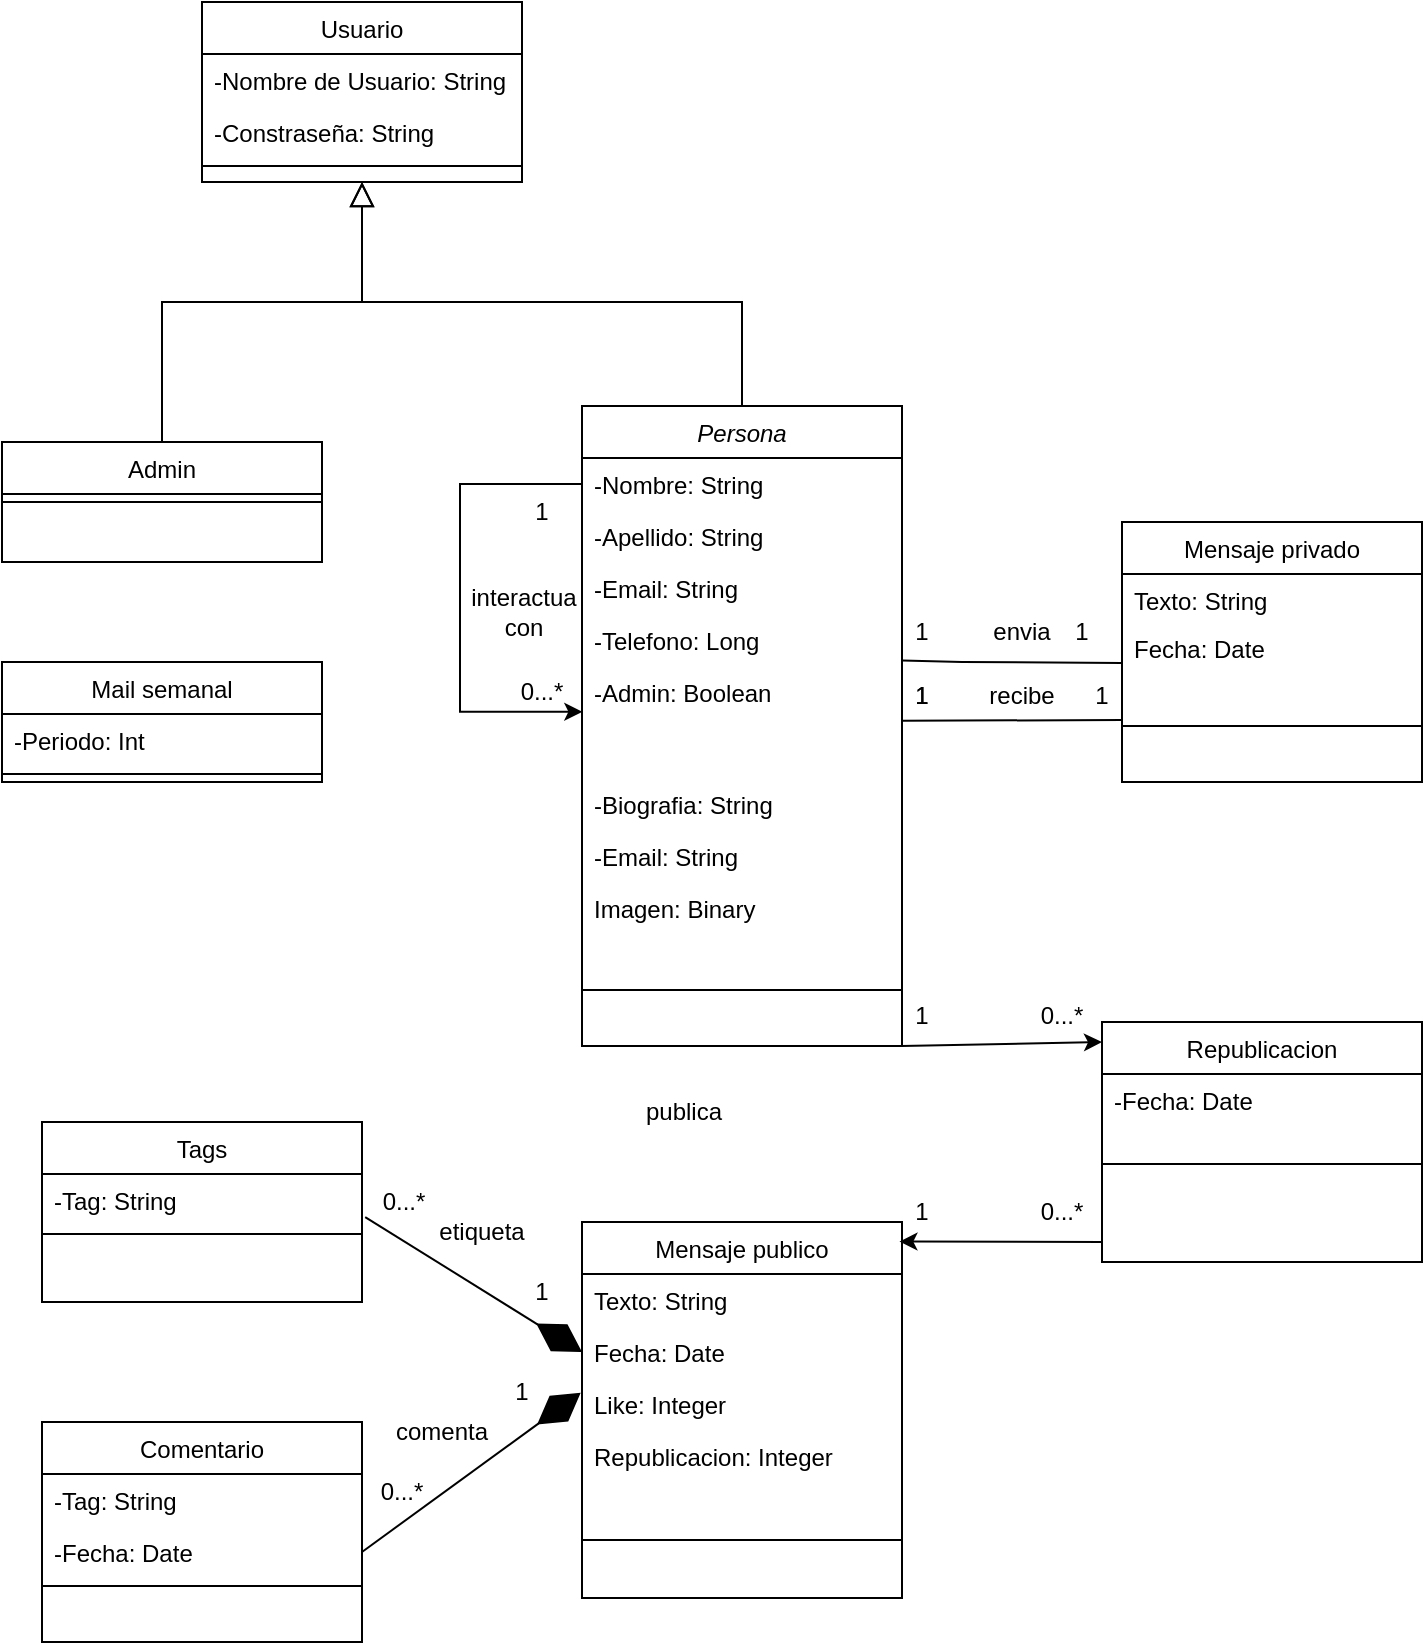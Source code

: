 <?xml version="1.0" encoding="UTF-8"?>
<mxfile version="21.3.8" type="google">
  <diagram id="C5RBs43oDa-KdzZeNtuy" name="Page-1">
    <mxGraphModel dx="880" dy="483" grid="1" gridSize="10" guides="1" tooltips="1" connect="1" arrows="1" fold="1" page="1" pageScale="1" pageWidth="827" pageHeight="1169" math="0" shadow="0">
      <root>
        <mxCell id="WIyWlLk6GJQsqaUBKTNV-0" />
        <mxCell id="WIyWlLk6GJQsqaUBKTNV-1" parent="WIyWlLk6GJQsqaUBKTNV-0" />
        <mxCell id="tFccwTenxu3zJuWFJaK_-4" value="Persona" style="swimlane;fontStyle=2;align=center;verticalAlign=top;childLayout=stackLayout;horizontal=1;startSize=26;horizontalStack=0;resizeParent=1;resizeLast=0;collapsible=1;marginBottom=0;rounded=0;shadow=0;strokeWidth=1;" parent="WIyWlLk6GJQsqaUBKTNV-1" vertex="1">
          <mxGeometry x="340" y="252" width="160" height="320" as="geometry">
            <mxRectangle x="1161" y="256" width="160" height="26" as="alternateBounds" />
          </mxGeometry>
        </mxCell>
        <mxCell id="tFccwTenxu3zJuWFJaK_-53" style="edgeStyle=orthogonalEdgeStyle;rounded=0;orthogonalLoop=1;jettySize=auto;html=1;exitX=0;exitY=0.5;exitDx=0;exitDy=0;entryX=0.001;entryY=0.88;entryDx=0;entryDy=0;entryPerimeter=0;" parent="tFccwTenxu3zJuWFJaK_-4" source="tFccwTenxu3zJuWFJaK_-6" target="tFccwTenxu3zJuWFJaK_-10" edge="1">
          <mxGeometry relative="1" as="geometry">
            <mxPoint x="-81" y="164" as="targetPoint" />
            <Array as="points">
              <mxPoint x="-61" y="39" />
              <mxPoint x="-61" y="153" />
            </Array>
          </mxGeometry>
        </mxCell>
        <mxCell id="tFccwTenxu3zJuWFJaK_-6" value="-Nombre: String" style="text;align=left;verticalAlign=top;spacingLeft=4;spacingRight=4;overflow=hidden;rotatable=0;points=[[0,0.5],[1,0.5]];portConstraint=eastwest;" parent="tFccwTenxu3zJuWFJaK_-4" vertex="1">
          <mxGeometry y="26" width="160" height="26" as="geometry" />
        </mxCell>
        <mxCell id="tFccwTenxu3zJuWFJaK_-7" value="-Apellido: String" style="text;align=left;verticalAlign=top;spacingLeft=4;spacingRight=4;overflow=hidden;rotatable=0;points=[[0,0.5],[1,0.5]];portConstraint=eastwest;rounded=0;shadow=0;html=0;" parent="tFccwTenxu3zJuWFJaK_-4" vertex="1">
          <mxGeometry y="52" width="160" height="26" as="geometry" />
        </mxCell>
        <mxCell id="tFccwTenxu3zJuWFJaK_-8" value="-Email: String" style="text;align=left;verticalAlign=top;spacingLeft=4;spacingRight=4;overflow=hidden;rotatable=0;points=[[0,0.5],[1,0.5]];portConstraint=eastwest;rounded=0;shadow=0;html=0;" parent="tFccwTenxu3zJuWFJaK_-4" vertex="1">
          <mxGeometry y="78" width="160" height="26" as="geometry" />
        </mxCell>
        <mxCell id="tFccwTenxu3zJuWFJaK_-9" value="-Telefono: Long" style="text;align=left;verticalAlign=top;spacingLeft=4;spacingRight=4;overflow=hidden;rotatable=0;points=[[0,0.5],[1,0.5]];portConstraint=eastwest;rounded=0;shadow=0;html=0;" parent="tFccwTenxu3zJuWFJaK_-4" vertex="1">
          <mxGeometry y="104" width="160" height="26" as="geometry" />
        </mxCell>
        <mxCell id="tFccwTenxu3zJuWFJaK_-10" value="-Admin: Boolean" style="text;align=left;verticalAlign=top;spacingLeft=4;spacingRight=4;overflow=hidden;rotatable=0;points=[[0,0.5],[1,0.5]];portConstraint=eastwest;rounded=0;shadow=0;html=0;" parent="tFccwTenxu3zJuWFJaK_-4" vertex="1">
          <mxGeometry y="130" width="160" height="26" as="geometry" />
        </mxCell>
        <mxCell id="tFccwTenxu3zJuWFJaK_-11" value="-Biografia: String" style="text;align=left;verticalAlign=top;spacingLeft=4;spacingRight=4;overflow=hidden;rotatable=0;points=[[0,0.5],[1,0.5]];portConstraint=eastwest;rounded=0;shadow=0;html=0;" parent="tFccwTenxu3zJuWFJaK_-4" vertex="1">
          <mxGeometry y="186" width="160" height="26" as="geometry" />
        </mxCell>
        <mxCell id="tFccwTenxu3zJuWFJaK_-12" value="-Email: String" style="text;align=left;verticalAlign=top;spacingLeft=4;spacingRight=4;overflow=hidden;rotatable=0;points=[[0,0.5],[1,0.5]];portConstraint=eastwest;rounded=0;shadow=0;html=0;" parent="tFccwTenxu3zJuWFJaK_-4" vertex="1">
          <mxGeometry y="212" width="160" height="26" as="geometry" />
        </mxCell>
        <mxCell id="tFccwTenxu3zJuWFJaK_-19" value="Imagen: Binary" style="text;align=left;verticalAlign=top;spacingLeft=4;spacingRight=4;overflow=hidden;rotatable=0;points=[[0,0.5],[1,0.5]];portConstraint=eastwest;rounded=0;shadow=0;html=0;" parent="tFccwTenxu3zJuWFJaK_-4" vertex="1">
          <mxGeometry y="238" width="160" height="26" as="geometry" />
        </mxCell>
        <mxCell id="tFccwTenxu3zJuWFJaK_-13" value="" style="line;html=1;strokeWidth=1;align=left;verticalAlign=middle;spacingTop=-1;spacingLeft=3;spacingRight=3;rotatable=0;labelPosition=right;points=[];portConstraint=eastwest;" parent="tFccwTenxu3zJuWFJaK_-4" vertex="1">
          <mxGeometry y="264" width="160" height="56" as="geometry" />
        </mxCell>
        <mxCell id="tFccwTenxu3zJuWFJaK_-14" value="Mensaje privado" style="swimlane;fontStyle=0;align=center;verticalAlign=top;childLayout=stackLayout;horizontal=1;startSize=26;horizontalStack=0;resizeParent=1;resizeLast=0;collapsible=1;marginBottom=0;rounded=0;shadow=0;strokeWidth=1;" parent="WIyWlLk6GJQsqaUBKTNV-1" vertex="1">
          <mxGeometry x="610" y="310" width="150" height="130" as="geometry">
            <mxRectangle x="130" y="380" width="160" height="26" as="alternateBounds" />
          </mxGeometry>
        </mxCell>
        <mxCell id="tFccwTenxu3zJuWFJaK_-15" value="Texto: String" style="text;align=left;verticalAlign=top;spacingLeft=4;spacingRight=4;overflow=hidden;rotatable=0;points=[[0,0.5],[1,0.5]];portConstraint=eastwest;" parent="tFccwTenxu3zJuWFJaK_-14" vertex="1">
          <mxGeometry y="26" width="150" height="24" as="geometry" />
        </mxCell>
        <mxCell id="tFccwTenxu3zJuWFJaK_-72" value="Fecha: Date" style="text;align=left;verticalAlign=top;spacingLeft=4;spacingRight=4;overflow=hidden;rotatable=0;points=[[0,0.5],[1,0.5]];portConstraint=eastwest;" parent="tFccwTenxu3zJuWFJaK_-14" vertex="1">
          <mxGeometry y="50" width="150" height="24" as="geometry" />
        </mxCell>
        <mxCell id="tFccwTenxu3zJuWFJaK_-74" value="" style="line;html=1;strokeWidth=1;align=left;verticalAlign=middle;spacingTop=-1;spacingLeft=3;spacingRight=3;rotatable=0;labelPosition=right;points=[];portConstraint=eastwest;" parent="tFccwTenxu3zJuWFJaK_-14" vertex="1">
          <mxGeometry y="74" width="150" height="56" as="geometry" />
        </mxCell>
        <mxCell id="tFccwTenxu3zJuWFJaK_-17" value="Mensaje publico" style="swimlane;fontStyle=0;align=center;verticalAlign=top;childLayout=stackLayout;horizontal=1;startSize=26;horizontalStack=0;resizeParent=1;resizeLast=0;collapsible=1;marginBottom=0;rounded=0;shadow=0;strokeWidth=1;" parent="WIyWlLk6GJQsqaUBKTNV-1" vertex="1">
          <mxGeometry x="340" y="660" width="160" height="188" as="geometry">
            <mxRectangle x="360" y="410" width="170" height="26" as="alternateBounds" />
          </mxGeometry>
        </mxCell>
        <mxCell id="tFccwTenxu3zJuWFJaK_-18" value="Texto: String" style="text;align=left;verticalAlign=top;spacingLeft=4;spacingRight=4;overflow=hidden;rotatable=0;points=[[0,0.5],[1,0.5]];portConstraint=eastwest;" parent="tFccwTenxu3zJuWFJaK_-17" vertex="1">
          <mxGeometry y="26" width="160" height="26" as="geometry" />
        </mxCell>
        <mxCell id="tFccwTenxu3zJuWFJaK_-20" value="Fecha: Date" style="text;align=left;verticalAlign=top;spacingLeft=4;spacingRight=4;overflow=hidden;rotatable=0;points=[[0,0.5],[1,0.5]];portConstraint=eastwest;rounded=0;shadow=0;html=0;" parent="tFccwTenxu3zJuWFJaK_-17" vertex="1">
          <mxGeometry y="52" width="160" height="26" as="geometry" />
        </mxCell>
        <mxCell id="tFccwTenxu3zJuWFJaK_-75" value="Like: Integer" style="text;align=left;verticalAlign=top;spacingLeft=4;spacingRight=4;overflow=hidden;rotatable=0;points=[[0,0.5],[1,0.5]];portConstraint=eastwest;rounded=0;shadow=0;html=0;" parent="tFccwTenxu3zJuWFJaK_-17" vertex="1">
          <mxGeometry y="78" width="160" height="26" as="geometry" />
        </mxCell>
        <mxCell id="tFccwTenxu3zJuWFJaK_-76" value="Republicacion: Integer" style="text;align=left;verticalAlign=top;spacingLeft=4;spacingRight=4;overflow=hidden;rotatable=0;points=[[0,0.5],[1,0.5]];portConstraint=eastwest;rounded=0;shadow=0;html=0;" parent="tFccwTenxu3zJuWFJaK_-17" vertex="1">
          <mxGeometry y="104" width="160" height="26" as="geometry" />
        </mxCell>
        <mxCell id="tFccwTenxu3zJuWFJaK_-23" value="" style="line;html=1;strokeWidth=1;align=left;verticalAlign=middle;spacingTop=-1;spacingLeft=3;spacingRight=3;rotatable=0;labelPosition=right;points=[];portConstraint=eastwest;" parent="tFccwTenxu3zJuWFJaK_-17" vertex="1">
          <mxGeometry y="130" width="160" height="58" as="geometry" />
        </mxCell>
        <mxCell id="tFccwTenxu3zJuWFJaK_-25" value="Admin" style="swimlane;fontStyle=0;align=center;verticalAlign=top;childLayout=stackLayout;horizontal=1;startSize=26;horizontalStack=0;resizeParent=1;resizeLast=0;collapsible=1;marginBottom=0;rounded=0;shadow=0;strokeWidth=1;" parent="WIyWlLk6GJQsqaUBKTNV-1" vertex="1">
          <mxGeometry x="50" y="270" width="160" height="60" as="geometry">
            <mxRectangle x="810" y="270" width="160" height="26" as="alternateBounds" />
          </mxGeometry>
        </mxCell>
        <mxCell id="tFccwTenxu3zJuWFJaK_-26" value="" style="line;html=1;strokeWidth=1;align=left;verticalAlign=middle;spacingTop=-1;spacingLeft=3;spacingRight=3;rotatable=0;labelPosition=right;points=[];portConstraint=eastwest;" parent="tFccwTenxu3zJuWFJaK_-25" vertex="1">
          <mxGeometry y="26" width="160" height="8" as="geometry" />
        </mxCell>
        <mxCell id="tFccwTenxu3zJuWFJaK_-27" value="Tags" style="swimlane;fontStyle=0;align=center;verticalAlign=top;childLayout=stackLayout;horizontal=1;startSize=26;horizontalStack=0;resizeParent=1;resizeLast=0;collapsible=1;marginBottom=0;rounded=0;shadow=0;strokeWidth=1;" parent="WIyWlLk6GJQsqaUBKTNV-1" vertex="1">
          <mxGeometry x="70" y="610" width="160" height="90" as="geometry">
            <mxRectangle x="110" y="430" width="160" height="26" as="alternateBounds" />
          </mxGeometry>
        </mxCell>
        <mxCell id="tFccwTenxu3zJuWFJaK_-28" value="-Tag: String" style="text;align=left;verticalAlign=top;spacingLeft=4;spacingRight=4;overflow=hidden;rotatable=0;points=[[0,0.5],[1,0.5]];portConstraint=eastwest;" parent="tFccwTenxu3zJuWFJaK_-27" vertex="1">
          <mxGeometry y="26" width="160" height="26" as="geometry" />
        </mxCell>
        <mxCell id="tFccwTenxu3zJuWFJaK_-29" value="" style="line;html=1;strokeWidth=1;align=left;verticalAlign=middle;spacingTop=-1;spacingLeft=3;spacingRight=3;rotatable=0;labelPosition=right;points=[];portConstraint=eastwest;" parent="tFccwTenxu3zJuWFJaK_-27" vertex="1">
          <mxGeometry y="52" width="160" height="8" as="geometry" />
        </mxCell>
        <mxCell id="tFccwTenxu3zJuWFJaK_-31" value="Republicacion" style="swimlane;fontStyle=0;align=center;verticalAlign=top;childLayout=stackLayout;horizontal=1;startSize=26;horizontalStack=0;resizeParent=1;resizeLast=0;collapsible=1;marginBottom=0;rounded=0;shadow=0;strokeWidth=1;" parent="WIyWlLk6GJQsqaUBKTNV-1" vertex="1">
          <mxGeometry x="600" y="560" width="160" height="120" as="geometry">
            <mxRectangle x="550" y="140" width="160" height="26" as="alternateBounds" />
          </mxGeometry>
        </mxCell>
        <mxCell id="tFccwTenxu3zJuWFJaK_-32" value="-Fecha: Date" style="text;align=left;verticalAlign=top;spacingLeft=4;spacingRight=4;overflow=hidden;rotatable=0;points=[[0,0.5],[1,0.5]];portConstraint=eastwest;" parent="tFccwTenxu3zJuWFJaK_-31" vertex="1">
          <mxGeometry y="26" width="160" height="26" as="geometry" />
        </mxCell>
        <mxCell id="tFccwTenxu3zJuWFJaK_-33" value="" style="line;html=1;strokeWidth=1;align=left;verticalAlign=middle;spacingTop=-1;spacingLeft=3;spacingRight=3;rotatable=0;labelPosition=right;points=[];portConstraint=eastwest;" parent="tFccwTenxu3zJuWFJaK_-31" vertex="1">
          <mxGeometry y="52" width="160" height="38" as="geometry" />
        </mxCell>
        <mxCell id="tFccwTenxu3zJuWFJaK_-34" value="Usuario" style="swimlane;fontStyle=0;align=center;verticalAlign=top;childLayout=stackLayout;horizontal=1;startSize=26;horizontalStack=0;resizeParent=1;resizeLast=0;collapsible=1;marginBottom=0;rounded=0;shadow=0;strokeWidth=1;" parent="WIyWlLk6GJQsqaUBKTNV-1" vertex="1">
          <mxGeometry x="150" y="50" width="160" height="90" as="geometry">
            <mxRectangle x="550" y="140" width="160" height="26" as="alternateBounds" />
          </mxGeometry>
        </mxCell>
        <mxCell id="tFccwTenxu3zJuWFJaK_-35" value="-Nombre de Usuario: String" style="text;align=left;verticalAlign=top;spacingLeft=4;spacingRight=4;overflow=hidden;rotatable=0;points=[[0,0.5],[1,0.5]];portConstraint=eastwest;" parent="tFccwTenxu3zJuWFJaK_-34" vertex="1">
          <mxGeometry y="26" width="160" height="26" as="geometry" />
        </mxCell>
        <mxCell id="tFccwTenxu3zJuWFJaK_-36" value="-Constraseña: String" style="text;align=left;verticalAlign=top;spacingLeft=4;spacingRight=4;overflow=hidden;rotatable=0;points=[[0,0.5],[1,0.5]];portConstraint=eastwest;rounded=0;shadow=0;html=0;" parent="tFccwTenxu3zJuWFJaK_-34" vertex="1">
          <mxGeometry y="52" width="160" height="26" as="geometry" />
        </mxCell>
        <mxCell id="tFccwTenxu3zJuWFJaK_-37" value="" style="line;html=1;strokeWidth=1;align=left;verticalAlign=middle;spacingTop=-1;spacingLeft=3;spacingRight=3;rotatable=0;labelPosition=right;points=[];portConstraint=eastwest;" parent="tFccwTenxu3zJuWFJaK_-34" vertex="1">
          <mxGeometry y="78" width="160" height="8" as="geometry" />
        </mxCell>
        <mxCell id="tFccwTenxu3zJuWFJaK_-39" value="Mail semanal" style="swimlane;fontStyle=0;align=center;verticalAlign=top;childLayout=stackLayout;horizontal=1;startSize=26;horizontalStack=0;resizeParent=1;resizeLast=0;collapsible=1;marginBottom=0;rounded=0;shadow=0;strokeWidth=1;" parent="WIyWlLk6GJQsqaUBKTNV-1" vertex="1">
          <mxGeometry x="50" y="380" width="160" height="60" as="geometry">
            <mxRectangle x="110" y="280" width="160" height="26" as="alternateBounds" />
          </mxGeometry>
        </mxCell>
        <mxCell id="tFccwTenxu3zJuWFJaK_-40" value="-Periodo: Int" style="text;align=left;verticalAlign=top;spacingLeft=4;spacingRight=4;overflow=hidden;rotatable=0;points=[[0,0.5],[1,0.5]];portConstraint=eastwest;" parent="tFccwTenxu3zJuWFJaK_-39" vertex="1">
          <mxGeometry y="26" width="160" height="26" as="geometry" />
        </mxCell>
        <mxCell id="tFccwTenxu3zJuWFJaK_-41" value="" style="line;html=1;strokeWidth=1;align=left;verticalAlign=middle;spacingTop=-1;spacingLeft=3;spacingRight=3;rotatable=0;labelPosition=right;points=[];portConstraint=eastwest;" parent="tFccwTenxu3zJuWFJaK_-39" vertex="1">
          <mxGeometry y="52" width="160" height="8" as="geometry" />
        </mxCell>
        <mxCell id="tFccwTenxu3zJuWFJaK_-48" value="" style="endArrow=block;endSize=10;endFill=0;shadow=0;strokeWidth=1;rounded=0;edgeStyle=elbowEdgeStyle;elbow=vertical;exitX=0.5;exitY=0;exitDx=0;exitDy=0;" parent="WIyWlLk6GJQsqaUBKTNV-1" source="tFccwTenxu3zJuWFJaK_-4" edge="1">
          <mxGeometry width="160" relative="1" as="geometry">
            <mxPoint x="341" y="242" as="sourcePoint" />
            <mxPoint x="230" y="140" as="targetPoint" />
            <Array as="points">
              <mxPoint x="330" y="200" />
            </Array>
          </mxGeometry>
        </mxCell>
        <mxCell id="tFccwTenxu3zJuWFJaK_-49" value="" style="endArrow=block;endSize=10;endFill=0;shadow=0;strokeWidth=1;rounded=0;edgeStyle=elbowEdgeStyle;elbow=vertical;exitX=0.5;exitY=0;exitDx=0;exitDy=0;" parent="WIyWlLk6GJQsqaUBKTNV-1" source="tFccwTenxu3zJuWFJaK_-25" edge="1">
          <mxGeometry width="160" relative="1" as="geometry">
            <mxPoint x="30" y="260" as="sourcePoint" />
            <mxPoint x="230" y="140" as="targetPoint" />
            <Array as="points">
              <mxPoint x="190" y="200" />
            </Array>
          </mxGeometry>
        </mxCell>
        <mxCell id="tFccwTenxu3zJuWFJaK_-52" value="interactua con" style="text;html=1;strokeColor=none;fillColor=none;align=center;verticalAlign=middle;whiteSpace=wrap;rounded=0;" parent="WIyWlLk6GJQsqaUBKTNV-1" vertex="1">
          <mxGeometry x="281" y="340" width="60" height="30" as="geometry" />
        </mxCell>
        <mxCell id="tFccwTenxu3zJuWFJaK_-56" value="publica" style="text;html=1;strokeColor=none;fillColor=none;align=center;verticalAlign=middle;whiteSpace=wrap;rounded=0;" parent="WIyWlLk6GJQsqaUBKTNV-1" vertex="1">
          <mxGeometry x="361" y="590" width="60" height="30" as="geometry" />
        </mxCell>
        <mxCell id="tFccwTenxu3zJuWFJaK_-78" value="Comentario" style="swimlane;fontStyle=0;align=center;verticalAlign=top;childLayout=stackLayout;horizontal=1;startSize=26;horizontalStack=0;resizeParent=1;resizeLast=0;collapsible=1;marginBottom=0;rounded=0;shadow=0;strokeWidth=1;" parent="WIyWlLk6GJQsqaUBKTNV-1" vertex="1">
          <mxGeometry x="70" y="760" width="160" height="110" as="geometry">
            <mxRectangle x="110" y="430" width="160" height="26" as="alternateBounds" />
          </mxGeometry>
        </mxCell>
        <mxCell id="tFccwTenxu3zJuWFJaK_-85" value="-Tag: String" style="text;align=left;verticalAlign=top;spacingLeft=4;spacingRight=4;overflow=hidden;rotatable=0;points=[[0,0.5],[1,0.5]];portConstraint=eastwest;" parent="tFccwTenxu3zJuWFJaK_-78" vertex="1">
          <mxGeometry y="26" width="160" height="26" as="geometry" />
        </mxCell>
        <mxCell id="tFccwTenxu3zJuWFJaK_-79" value="-Fecha: Date" style="text;align=left;verticalAlign=top;spacingLeft=4;spacingRight=4;overflow=hidden;rotatable=0;points=[[0,0.5],[1,0.5]];portConstraint=eastwest;" parent="tFccwTenxu3zJuWFJaK_-78" vertex="1">
          <mxGeometry y="52" width="160" height="26" as="geometry" />
        </mxCell>
        <mxCell id="tFccwTenxu3zJuWFJaK_-80" value="" style="line;html=1;strokeWidth=1;align=left;verticalAlign=middle;spacingTop=-1;spacingLeft=3;spacingRight=3;rotatable=0;labelPosition=right;points=[];portConstraint=eastwest;" parent="tFccwTenxu3zJuWFJaK_-78" vertex="1">
          <mxGeometry y="78" width="160" height="8" as="geometry" />
        </mxCell>
        <mxCell id="tFccwTenxu3zJuWFJaK_-81" value="" style="endArrow=diamondThin;endFill=1;endSize=24;html=1;rounded=0;entryX=0;entryY=0.5;entryDx=0;entryDy=0;exitX=1.01;exitY=0.829;exitDx=0;exitDy=0;exitPerimeter=0;" parent="WIyWlLk6GJQsqaUBKTNV-1" source="tFccwTenxu3zJuWFJaK_-28" target="tFccwTenxu3zJuWFJaK_-20" edge="1">
          <mxGeometry width="160" relative="1" as="geometry">
            <mxPoint x="150" y="690" as="sourcePoint" />
            <mxPoint x="310" y="690" as="targetPoint" />
          </mxGeometry>
        </mxCell>
        <mxCell id="tFccwTenxu3zJuWFJaK_-82" value="" style="endArrow=diamondThin;endFill=1;endSize=24;html=1;rounded=0;entryX=-0.004;entryY=0.284;entryDx=0;entryDy=0;entryPerimeter=0;exitX=1;exitY=0.5;exitDx=0;exitDy=0;" parent="WIyWlLk6GJQsqaUBKTNV-1" source="tFccwTenxu3zJuWFJaK_-79" target="tFccwTenxu3zJuWFJaK_-75" edge="1">
          <mxGeometry width="160" relative="1" as="geometry">
            <mxPoint x="150" y="690" as="sourcePoint" />
            <mxPoint x="310" y="690" as="targetPoint" />
          </mxGeometry>
        </mxCell>
        <mxCell id="tFccwTenxu3zJuWFJaK_-91" value="envia" style="text;html=1;strokeColor=none;fillColor=none;align=center;verticalAlign=middle;whiteSpace=wrap;rounded=0;" parent="WIyWlLk6GJQsqaUBKTNV-1" vertex="1">
          <mxGeometry x="530" y="350" width="60" height="30" as="geometry" />
        </mxCell>
        <mxCell id="tFccwTenxu3zJuWFJaK_-92" value="etiqueta" style="text;html=1;strokeColor=none;fillColor=none;align=center;verticalAlign=middle;whiteSpace=wrap;rounded=0;" parent="WIyWlLk6GJQsqaUBKTNV-1" vertex="1">
          <mxGeometry x="260" y="650" width="60" height="30" as="geometry" />
        </mxCell>
        <mxCell id="tFccwTenxu3zJuWFJaK_-93" value="comenta" style="text;html=1;strokeColor=none;fillColor=none;align=center;verticalAlign=middle;whiteSpace=wrap;rounded=0;" parent="WIyWlLk6GJQsqaUBKTNV-1" vertex="1">
          <mxGeometry x="240" y="750" width="60" height="30" as="geometry" />
        </mxCell>
        <mxCell id="tFccwTenxu3zJuWFJaK_-98" value="1" style="text;html=1;strokeColor=none;fillColor=none;align=center;verticalAlign=middle;whiteSpace=wrap;rounded=0;" parent="WIyWlLk6GJQsqaUBKTNV-1" vertex="1">
          <mxGeometry x="480" y="542" width="60" height="30" as="geometry" />
        </mxCell>
        <mxCell id="tFccwTenxu3zJuWFJaK_-99" value="1" style="text;html=1;strokeColor=none;fillColor=none;align=center;verticalAlign=middle;whiteSpace=wrap;rounded=0;" parent="WIyWlLk6GJQsqaUBKTNV-1" vertex="1">
          <mxGeometry x="290" y="680" width="60" height="30" as="geometry" />
        </mxCell>
        <mxCell id="tFccwTenxu3zJuWFJaK_-100" value="0...*" style="text;html=1;strokeColor=none;fillColor=none;align=center;verticalAlign=middle;whiteSpace=wrap;rounded=0;" parent="WIyWlLk6GJQsqaUBKTNV-1" vertex="1">
          <mxGeometry x="221" y="635" width="60" height="30" as="geometry" />
        </mxCell>
        <mxCell id="tFccwTenxu3zJuWFJaK_-101" value="1" style="text;html=1;strokeColor=none;fillColor=none;align=center;verticalAlign=middle;whiteSpace=wrap;rounded=0;" parent="WIyWlLk6GJQsqaUBKTNV-1" vertex="1">
          <mxGeometry x="280" y="730" width="60" height="30" as="geometry" />
        </mxCell>
        <mxCell id="tFccwTenxu3zJuWFJaK_-102" value="0...*" style="text;html=1;strokeColor=none;fillColor=none;align=center;verticalAlign=middle;whiteSpace=wrap;rounded=0;" parent="WIyWlLk6GJQsqaUBKTNV-1" vertex="1">
          <mxGeometry x="220" y="780" width="60" height="30" as="geometry" />
        </mxCell>
        <mxCell id="tFccwTenxu3zJuWFJaK_-103" value="0...*" style="text;html=1;strokeColor=none;fillColor=none;align=center;verticalAlign=middle;whiteSpace=wrap;rounded=0;" parent="WIyWlLk6GJQsqaUBKTNV-1" vertex="1">
          <mxGeometry x="290" y="380" width="60" height="30" as="geometry" />
        </mxCell>
        <mxCell id="tFccwTenxu3zJuWFJaK_-104" value="1" style="text;html=1;strokeColor=none;fillColor=none;align=center;verticalAlign=middle;whiteSpace=wrap;rounded=0;" parent="WIyWlLk6GJQsqaUBKTNV-1" vertex="1">
          <mxGeometry x="290" y="290" width="60" height="30" as="geometry" />
        </mxCell>
        <mxCell id="tFccwTenxu3zJuWFJaK_-105" value="1" style="text;html=1;strokeColor=none;fillColor=none;align=center;verticalAlign=middle;whiteSpace=wrap;rounded=0;" parent="WIyWlLk6GJQsqaUBKTNV-1" vertex="1">
          <mxGeometry x="480" y="350" width="60" height="30" as="geometry" />
        </mxCell>
        <mxCell id="tFccwTenxu3zJuWFJaK_-106" value="1" style="text;html=1;strokeColor=none;fillColor=none;align=center;verticalAlign=middle;whiteSpace=wrap;rounded=0;" parent="WIyWlLk6GJQsqaUBKTNV-1" vertex="1">
          <mxGeometry x="560" y="350" width="60" height="30" as="geometry" />
        </mxCell>
        <mxCell id="BOpHfd3MLua5Nmza-92o-3" value="" style="endArrow=none;html=1;rounded=0;entryX=0.832;entryY=1.015;entryDx=0;entryDy=0;exitX=0.337;exitY=0.975;exitDx=0;exitDy=0;exitPerimeter=0;entryPerimeter=0;" parent="WIyWlLk6GJQsqaUBKTNV-1" source="tFccwTenxu3zJuWFJaK_-105" target="tFccwTenxu3zJuWFJaK_-106" edge="1">
          <mxGeometry width="50" height="50" relative="1" as="geometry">
            <mxPoint x="500" y="387" as="sourcePoint" />
            <mxPoint x="640" y="420" as="targetPoint" />
            <Array as="points">
              <mxPoint x="530" y="380" />
            </Array>
          </mxGeometry>
        </mxCell>
        <mxCell id="qaoOQ1jmFYWxd6vnyZRr-1" value="recibe" style="text;html=1;strokeColor=none;fillColor=none;align=center;verticalAlign=middle;whiteSpace=wrap;rounded=0;" parent="WIyWlLk6GJQsqaUBKTNV-1" vertex="1">
          <mxGeometry x="530" y="382" width="60" height="30" as="geometry" />
        </mxCell>
        <mxCell id="BOpHfd3MLua5Nmza-92o-4" value="" style="endArrow=none;html=1;rounded=0;" parent="WIyWlLk6GJQsqaUBKTNV-1" edge="1">
          <mxGeometry width="50" height="50" relative="1" as="geometry">
            <mxPoint x="500" y="409.39" as="sourcePoint" />
            <mxPoint x="610" y="409" as="targetPoint" />
          </mxGeometry>
        </mxCell>
        <mxCell id="BOpHfd3MLua5Nmza-92o-5" value="1" style="text;html=1;strokeColor=none;fillColor=none;align=center;verticalAlign=middle;whiteSpace=wrap;rounded=0;" parent="WIyWlLk6GJQsqaUBKTNV-1" vertex="1">
          <mxGeometry x="570" y="382" width="60" height="30" as="geometry" />
        </mxCell>
        <mxCell id="qaoOQ1jmFYWxd6vnyZRr-2" value="1" style="text;html=1;strokeColor=none;fillColor=none;align=center;verticalAlign=middle;whiteSpace=wrap;rounded=0;" parent="WIyWlLk6GJQsqaUBKTNV-1" vertex="1">
          <mxGeometry x="480" y="382" width="60" height="30" as="geometry" />
        </mxCell>
        <mxCell id="BOpHfd3MLua5Nmza-92o-7" value="1" style="text;html=1;strokeColor=none;fillColor=none;align=center;verticalAlign=middle;whiteSpace=wrap;rounded=0;" parent="WIyWlLk6GJQsqaUBKTNV-1" vertex="1">
          <mxGeometry x="480" y="382" width="60" height="30" as="geometry" />
        </mxCell>
        <mxCell id="BOpHfd3MLua5Nmza-92o-10" value="" style="endArrow=classic;html=1;rounded=0;entryX=0.992;entryY=0.052;entryDx=0;entryDy=0;entryPerimeter=0;" parent="WIyWlLk6GJQsqaUBKTNV-1" target="tFccwTenxu3zJuWFJaK_-17" edge="1">
          <mxGeometry width="50" height="50" relative="1" as="geometry">
            <mxPoint x="600" y="670" as="sourcePoint" />
            <mxPoint x="500" y="660" as="targetPoint" />
            <Array as="points" />
          </mxGeometry>
        </mxCell>
        <mxCell id="BOpHfd3MLua5Nmza-92o-11" value="" style="endArrow=classic;html=1;rounded=0;exitX=1;exitY=1;exitDx=0;exitDy=0;" parent="WIyWlLk6GJQsqaUBKTNV-1" source="tFccwTenxu3zJuWFJaK_-4" edge="1">
          <mxGeometry width="50" height="50" relative="1" as="geometry">
            <mxPoint x="500" y="560" as="sourcePoint" />
            <mxPoint x="600" y="570" as="targetPoint" />
          </mxGeometry>
        </mxCell>
        <mxCell id="BOpHfd3MLua5Nmza-92o-12" value="0...*" style="text;html=1;strokeColor=none;fillColor=none;align=center;verticalAlign=middle;whiteSpace=wrap;rounded=0;" parent="WIyWlLk6GJQsqaUBKTNV-1" vertex="1">
          <mxGeometry x="550" y="542" width="60" height="30" as="geometry" />
        </mxCell>
        <mxCell id="BOpHfd3MLua5Nmza-92o-13" value="0...*" style="text;html=1;strokeColor=none;fillColor=none;align=center;verticalAlign=middle;whiteSpace=wrap;rounded=0;" parent="WIyWlLk6GJQsqaUBKTNV-1" vertex="1">
          <mxGeometry x="550" y="640" width="60" height="30" as="geometry" />
        </mxCell>
        <mxCell id="BOpHfd3MLua5Nmza-92o-14" value="1" style="text;html=1;strokeColor=none;fillColor=none;align=center;verticalAlign=middle;whiteSpace=wrap;rounded=0;" parent="WIyWlLk6GJQsqaUBKTNV-1" vertex="1">
          <mxGeometry x="480" y="640" width="60" height="30" as="geometry" />
        </mxCell>
      </root>
    </mxGraphModel>
  </diagram>
</mxfile>
